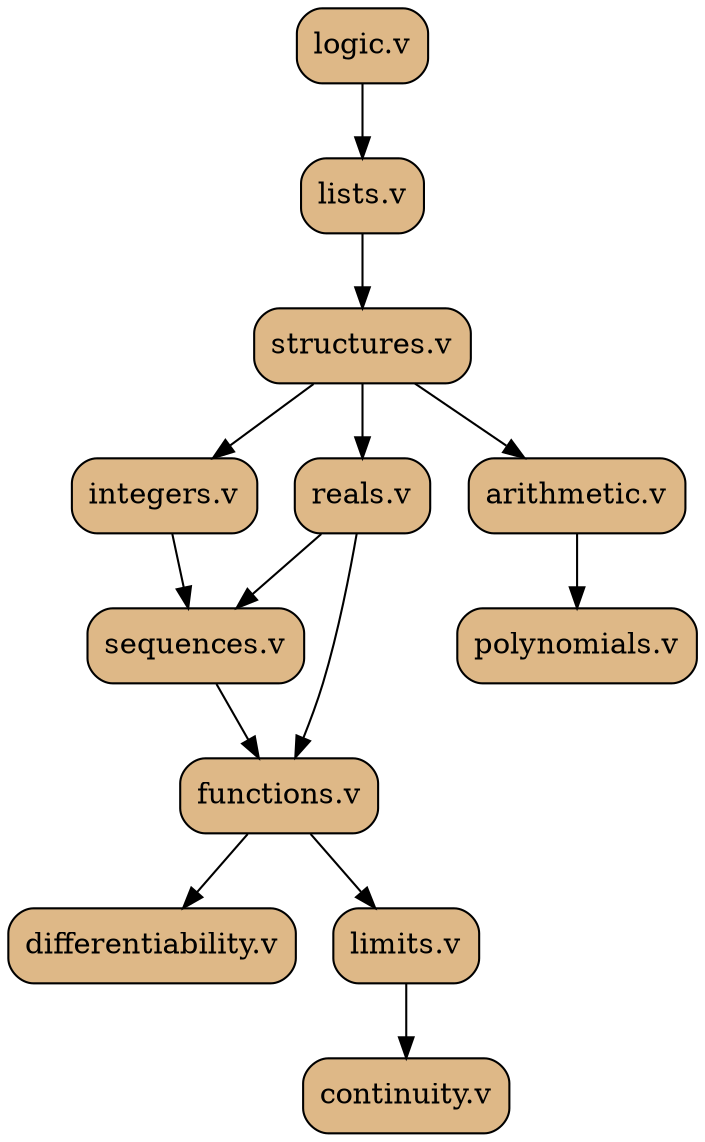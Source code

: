 digraph g{
	logic [label="logic.v", shape=box, fillcolor="burlywood", style="filled,rounded"];
	lists [label="lists.v", shape=box, fillcolor="burlywood", style="filled,rounded"];
	structures [label="structures.v", shape=box, fillcolor="burlywood", style="filled,rounded"];
	integers [label="integers.v", shape=box, fillcolor="burlywood", style="filled,rounded"];
	reals [label="reals.v", shape=box, fillcolor="burlywood", style="filled,rounded"];
	functions [label="functions.v", shape=box, fillcolor="burlywood", style="filled,rounded"];
	differentiability [label="differentiability.v", shape=box, fillcolor="burlywood", style="filled,rounded"];
	polynomials [label="polynomials.v", shape=box, fillcolor="burlywood", style="filled,rounded"];
	sequences [label="sequences.v", shape=box, fillcolor="burlywood", style="filled,rounded"];
	limits [label="limits.v", shape=box, fillcolor="burlywood", style="filled,rounded"];
	continuity [label="continuity.v", shape=box, fillcolor="burlywood", style="filled,rounded"];
	arithmetic [label="arithmetic.v", shape=box, fillcolor="burlywood", style="filled,rounded"];
	logic -> lists
	lists -> structures
	structures -> reals
	structures -> arithmetic
	structures -> integers
	arithmetic -> polynomials
	integers -> sequences
	reals -> sequences
	sequences -> functions
	reals -> functions
	functions -> differentiability
	functions -> limits
	limits -> continuity
}

